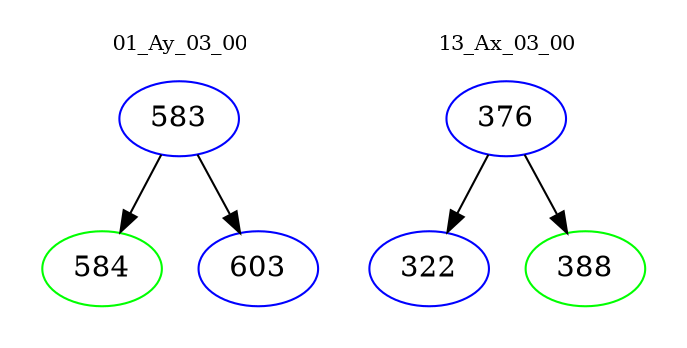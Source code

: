 digraph{
subgraph cluster_0 {
color = white
label = "01_Ay_03_00";
fontsize=10;
T0_583 [label="583", color="blue"]
T0_583 -> T0_584 [color="black"]
T0_584 [label="584", color="green"]
T0_583 -> T0_603 [color="black"]
T0_603 [label="603", color="blue"]
}
subgraph cluster_1 {
color = white
label = "13_Ax_03_00";
fontsize=10;
T1_376 [label="376", color="blue"]
T1_376 -> T1_322 [color="black"]
T1_322 [label="322", color="blue"]
T1_376 -> T1_388 [color="black"]
T1_388 [label="388", color="green"]
}
}
